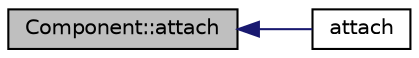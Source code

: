 digraph "Component::attach"
{
  edge [fontname="Helvetica",fontsize="10",labelfontname="Helvetica",labelfontsize="10"];
  node [fontname="Helvetica",fontsize="10",shape=record];
  rankdir="LR";
  Node1 [label="Component::attach",height=0.2,width=0.4,color="black", fillcolor="grey75", style="filled" fontcolor="black"];
  Node1 -> Node2 [dir="back",color="midnightblue",fontsize="10",style="solid",fontname="Helvetica"];
  Node2 [label="attach",height=0.2,width=0.4,color="black", fillcolor="white", style="filled",URL="$globalfunctions_8h.html#a09e34955be2ae478ecf8ee52ce4cc741",tooltip="Attaches two components This method attaches attachment component to base componet, making the links fit together."];
}
